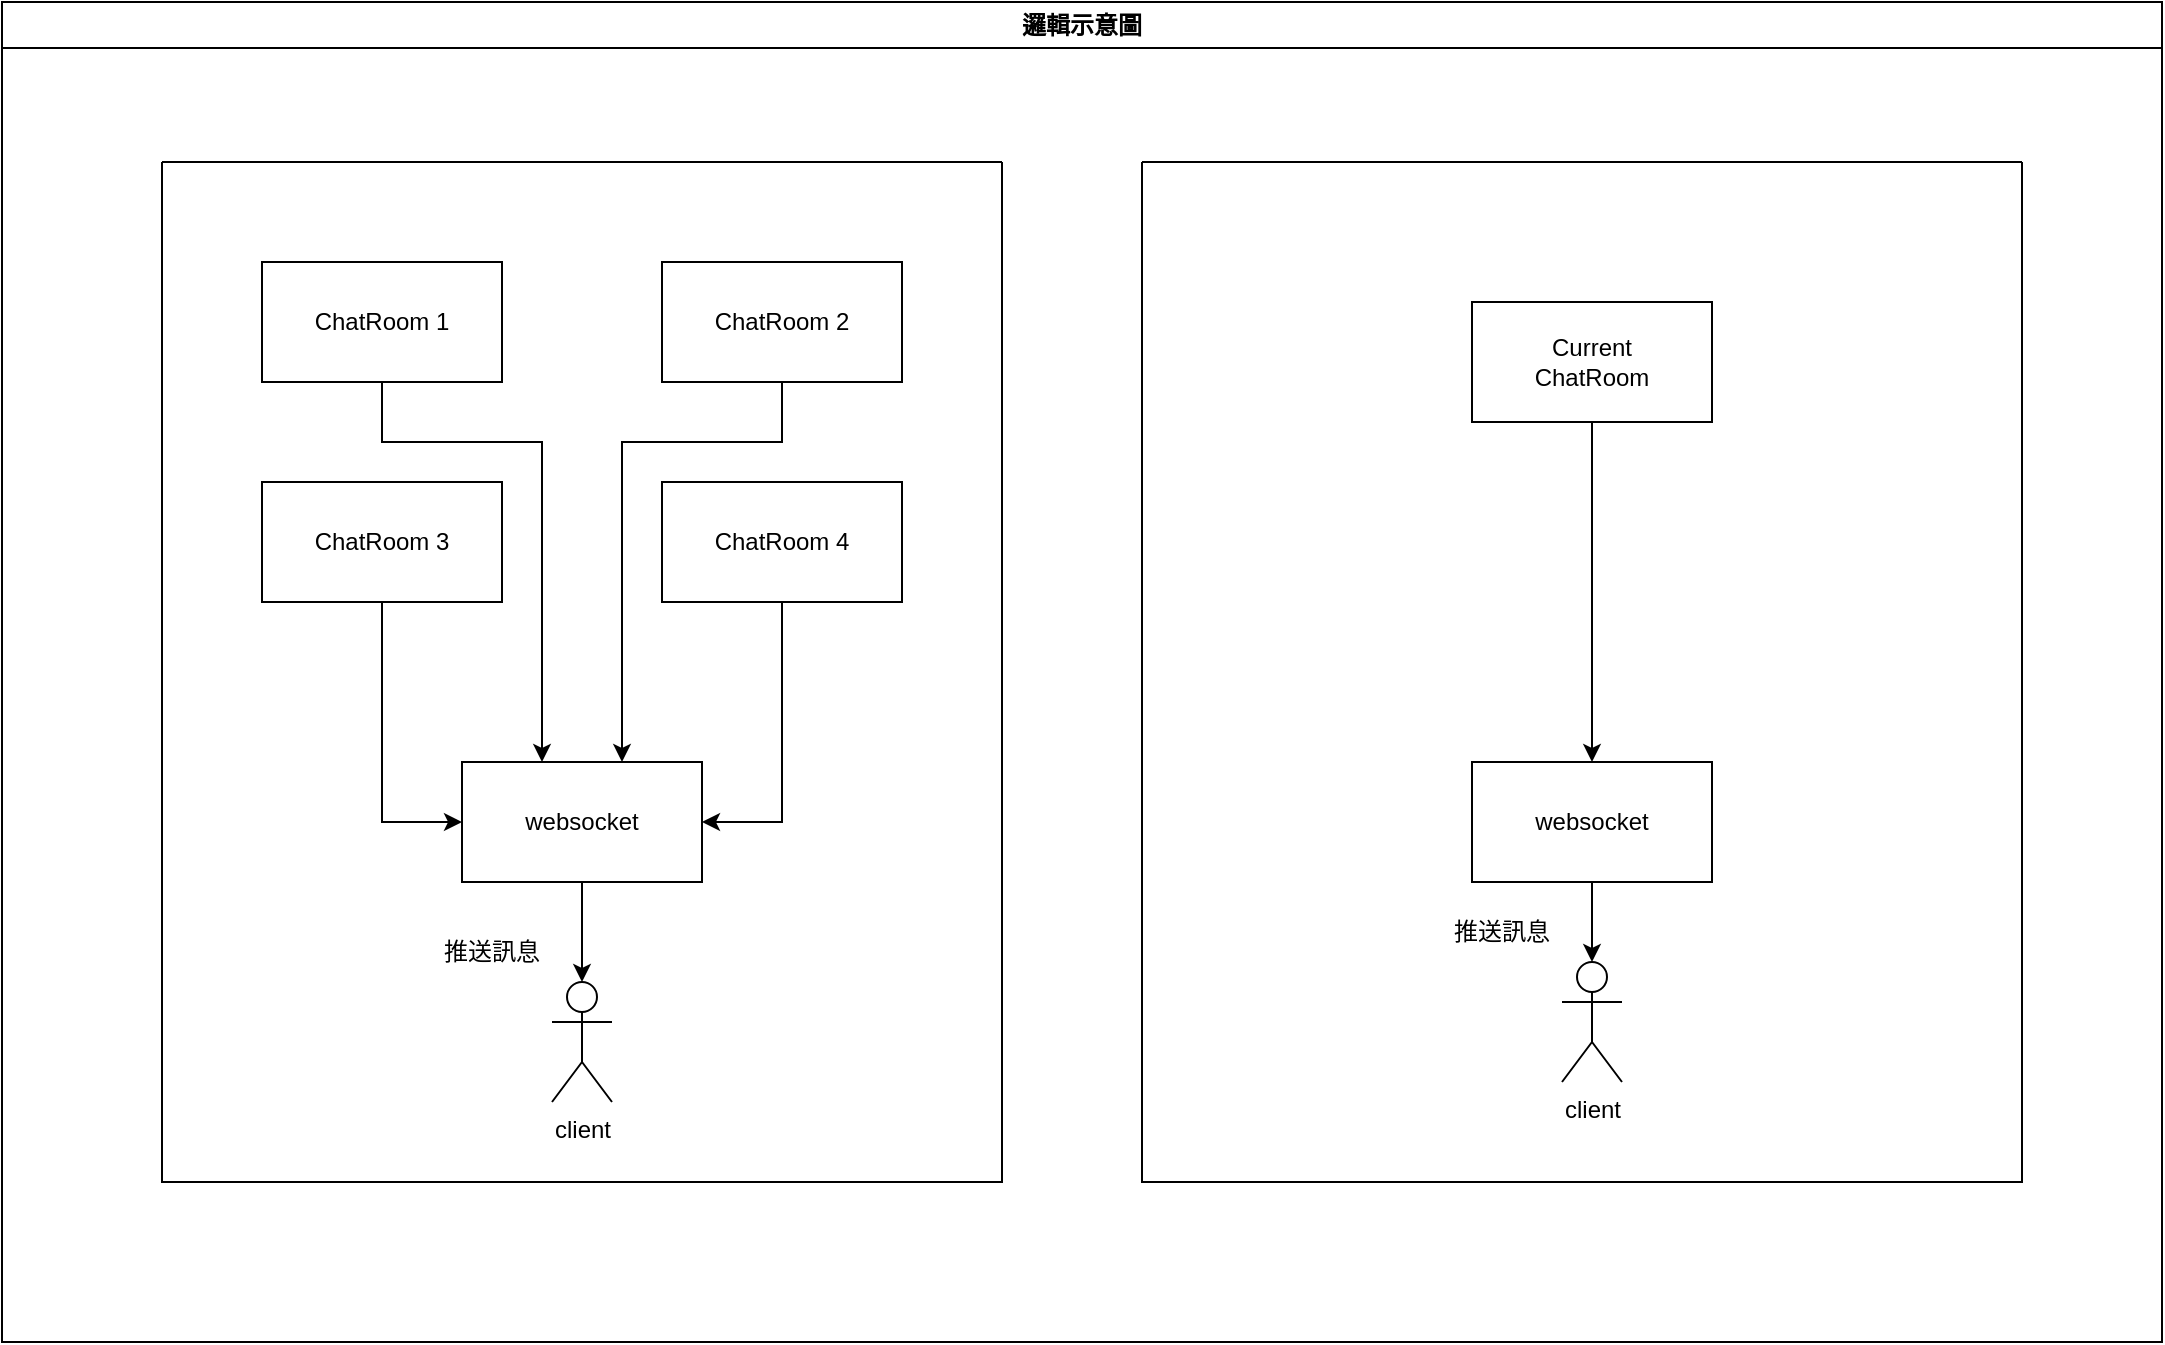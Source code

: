 <mxfile version="21.7.5" type="device">
  <diagram name="第1頁" id="gTQGSilMzlrxJXr8ZYq_">
    <mxGraphModel dx="1434" dy="836" grid="1" gridSize="10" guides="1" tooltips="1" connect="1" arrows="1" fold="1" page="1" pageScale="1" pageWidth="3300" pageHeight="4681" math="0" shadow="0">
      <root>
        <mxCell id="0" />
        <mxCell id="1" parent="0" />
        <mxCell id="w_zd_kxq1jcc1wGWlnhp-1" value="邏輯示意圖" style="swimlane;whiteSpace=wrap;html=1;" vertex="1" parent="1">
          <mxGeometry x="210" y="70" width="1080" height="670" as="geometry" />
        </mxCell>
        <mxCell id="w_zd_kxq1jcc1wGWlnhp-3" value="" style="swimlane;startSize=0;" vertex="1" parent="w_zd_kxq1jcc1wGWlnhp-1">
          <mxGeometry x="80" y="80" width="420" height="510" as="geometry" />
        </mxCell>
        <mxCell id="w_zd_kxq1jcc1wGWlnhp-2" value="client" style="shape=umlActor;verticalLabelPosition=bottom;verticalAlign=top;html=1;outlineConnect=0;" vertex="1" parent="w_zd_kxq1jcc1wGWlnhp-3">
          <mxGeometry x="195" y="410" width="30" height="60" as="geometry" />
        </mxCell>
        <mxCell id="w_zd_kxq1jcc1wGWlnhp-11" style="edgeStyle=orthogonalEdgeStyle;rounded=0;orthogonalLoop=1;jettySize=auto;html=1;entryX=0.5;entryY=0;entryDx=0;entryDy=0;entryPerimeter=0;" edge="1" parent="w_zd_kxq1jcc1wGWlnhp-3" source="w_zd_kxq1jcc1wGWlnhp-4" target="w_zd_kxq1jcc1wGWlnhp-2">
          <mxGeometry relative="1" as="geometry" />
        </mxCell>
        <mxCell id="w_zd_kxq1jcc1wGWlnhp-4" value="websocket" style="rounded=0;whiteSpace=wrap;html=1;" vertex="1" parent="w_zd_kxq1jcc1wGWlnhp-3">
          <mxGeometry x="150" y="300" width="120" height="60" as="geometry" />
        </mxCell>
        <mxCell id="w_zd_kxq1jcc1wGWlnhp-10" style="edgeStyle=orthogonalEdgeStyle;rounded=0;orthogonalLoop=1;jettySize=auto;html=1;" edge="1" parent="w_zd_kxq1jcc1wGWlnhp-3" source="w_zd_kxq1jcc1wGWlnhp-5" target="w_zd_kxq1jcc1wGWlnhp-4">
          <mxGeometry relative="1" as="geometry">
            <Array as="points">
              <mxPoint x="110" y="140" />
              <mxPoint x="190" y="140" />
            </Array>
          </mxGeometry>
        </mxCell>
        <mxCell id="w_zd_kxq1jcc1wGWlnhp-5" value="ChatRoom 1" style="rounded=0;whiteSpace=wrap;html=1;" vertex="1" parent="w_zd_kxq1jcc1wGWlnhp-3">
          <mxGeometry x="50" y="50" width="120" height="60" as="geometry" />
        </mxCell>
        <mxCell id="w_zd_kxq1jcc1wGWlnhp-12" style="edgeStyle=orthogonalEdgeStyle;rounded=0;orthogonalLoop=1;jettySize=auto;html=1;" edge="1" parent="w_zd_kxq1jcc1wGWlnhp-3" source="w_zd_kxq1jcc1wGWlnhp-6" target="w_zd_kxq1jcc1wGWlnhp-4">
          <mxGeometry relative="1" as="geometry">
            <Array as="points">
              <mxPoint x="310" y="140" />
              <mxPoint x="230" y="140" />
            </Array>
          </mxGeometry>
        </mxCell>
        <mxCell id="w_zd_kxq1jcc1wGWlnhp-6" value="ChatRoom 2" style="rounded=0;whiteSpace=wrap;html=1;" vertex="1" parent="w_zd_kxq1jcc1wGWlnhp-3">
          <mxGeometry x="250" y="50" width="120" height="60" as="geometry" />
        </mxCell>
        <mxCell id="w_zd_kxq1jcc1wGWlnhp-13" style="edgeStyle=orthogonalEdgeStyle;rounded=0;orthogonalLoop=1;jettySize=auto;html=1;entryX=1;entryY=0.5;entryDx=0;entryDy=0;" edge="1" parent="w_zd_kxq1jcc1wGWlnhp-3" source="w_zd_kxq1jcc1wGWlnhp-7" target="w_zd_kxq1jcc1wGWlnhp-4">
          <mxGeometry relative="1" as="geometry" />
        </mxCell>
        <mxCell id="w_zd_kxq1jcc1wGWlnhp-7" value="ChatRoom 4" style="rounded=0;whiteSpace=wrap;html=1;" vertex="1" parent="w_zd_kxq1jcc1wGWlnhp-3">
          <mxGeometry x="250" y="160" width="120" height="60" as="geometry" />
        </mxCell>
        <mxCell id="w_zd_kxq1jcc1wGWlnhp-14" style="edgeStyle=orthogonalEdgeStyle;rounded=0;orthogonalLoop=1;jettySize=auto;html=1;entryX=0;entryY=0.5;entryDx=0;entryDy=0;" edge="1" parent="w_zd_kxq1jcc1wGWlnhp-3" source="w_zd_kxq1jcc1wGWlnhp-8" target="w_zd_kxq1jcc1wGWlnhp-4">
          <mxGeometry relative="1" as="geometry" />
        </mxCell>
        <mxCell id="w_zd_kxq1jcc1wGWlnhp-8" value="ChatRoom 3" style="rounded=0;whiteSpace=wrap;html=1;" vertex="1" parent="w_zd_kxq1jcc1wGWlnhp-3">
          <mxGeometry x="50" y="160" width="120" height="60" as="geometry" />
        </mxCell>
        <mxCell id="w_zd_kxq1jcc1wGWlnhp-15" value="推送訊息" style="text;html=1;strokeColor=none;fillColor=none;align=center;verticalAlign=middle;whiteSpace=wrap;rounded=0;" vertex="1" parent="w_zd_kxq1jcc1wGWlnhp-3">
          <mxGeometry x="135" y="380" width="60" height="30" as="geometry" />
        </mxCell>
        <mxCell id="w_zd_kxq1jcc1wGWlnhp-9" value="" style="swimlane;startSize=0;" vertex="1" parent="w_zd_kxq1jcc1wGWlnhp-1">
          <mxGeometry x="570" y="80" width="440" height="510" as="geometry" />
        </mxCell>
        <mxCell id="w_zd_kxq1jcc1wGWlnhp-16" value="client" style="shape=umlActor;verticalLabelPosition=bottom;verticalAlign=top;html=1;outlineConnect=0;" vertex="1" parent="w_zd_kxq1jcc1wGWlnhp-9">
          <mxGeometry x="210" y="400" width="30" height="60" as="geometry" />
        </mxCell>
        <mxCell id="w_zd_kxq1jcc1wGWlnhp-18" style="edgeStyle=orthogonalEdgeStyle;rounded=0;orthogonalLoop=1;jettySize=auto;html=1;entryX=0.5;entryY=0;entryDx=0;entryDy=0;entryPerimeter=0;" edge="1" parent="w_zd_kxq1jcc1wGWlnhp-9" source="w_zd_kxq1jcc1wGWlnhp-17" target="w_zd_kxq1jcc1wGWlnhp-16">
          <mxGeometry relative="1" as="geometry" />
        </mxCell>
        <mxCell id="w_zd_kxq1jcc1wGWlnhp-17" value="websocket" style="rounded=0;whiteSpace=wrap;html=1;" vertex="1" parent="w_zd_kxq1jcc1wGWlnhp-9">
          <mxGeometry x="165" y="300" width="120" height="60" as="geometry" />
        </mxCell>
        <mxCell id="w_zd_kxq1jcc1wGWlnhp-20" style="edgeStyle=orthogonalEdgeStyle;rounded=0;orthogonalLoop=1;jettySize=auto;html=1;entryX=0.5;entryY=0;entryDx=0;entryDy=0;" edge="1" parent="w_zd_kxq1jcc1wGWlnhp-9" source="w_zd_kxq1jcc1wGWlnhp-19" target="w_zd_kxq1jcc1wGWlnhp-17">
          <mxGeometry relative="1" as="geometry" />
        </mxCell>
        <mxCell id="w_zd_kxq1jcc1wGWlnhp-19" value="Current&lt;br&gt;ChatRoom" style="rounded=0;whiteSpace=wrap;html=1;" vertex="1" parent="w_zd_kxq1jcc1wGWlnhp-9">
          <mxGeometry x="165" y="70" width="120" height="60" as="geometry" />
        </mxCell>
        <mxCell id="w_zd_kxq1jcc1wGWlnhp-21" value="推送訊息" style="text;html=1;strokeColor=none;fillColor=none;align=center;verticalAlign=middle;whiteSpace=wrap;rounded=0;" vertex="1" parent="w_zd_kxq1jcc1wGWlnhp-9">
          <mxGeometry x="150" y="370" width="60" height="30" as="geometry" />
        </mxCell>
      </root>
    </mxGraphModel>
  </diagram>
</mxfile>
